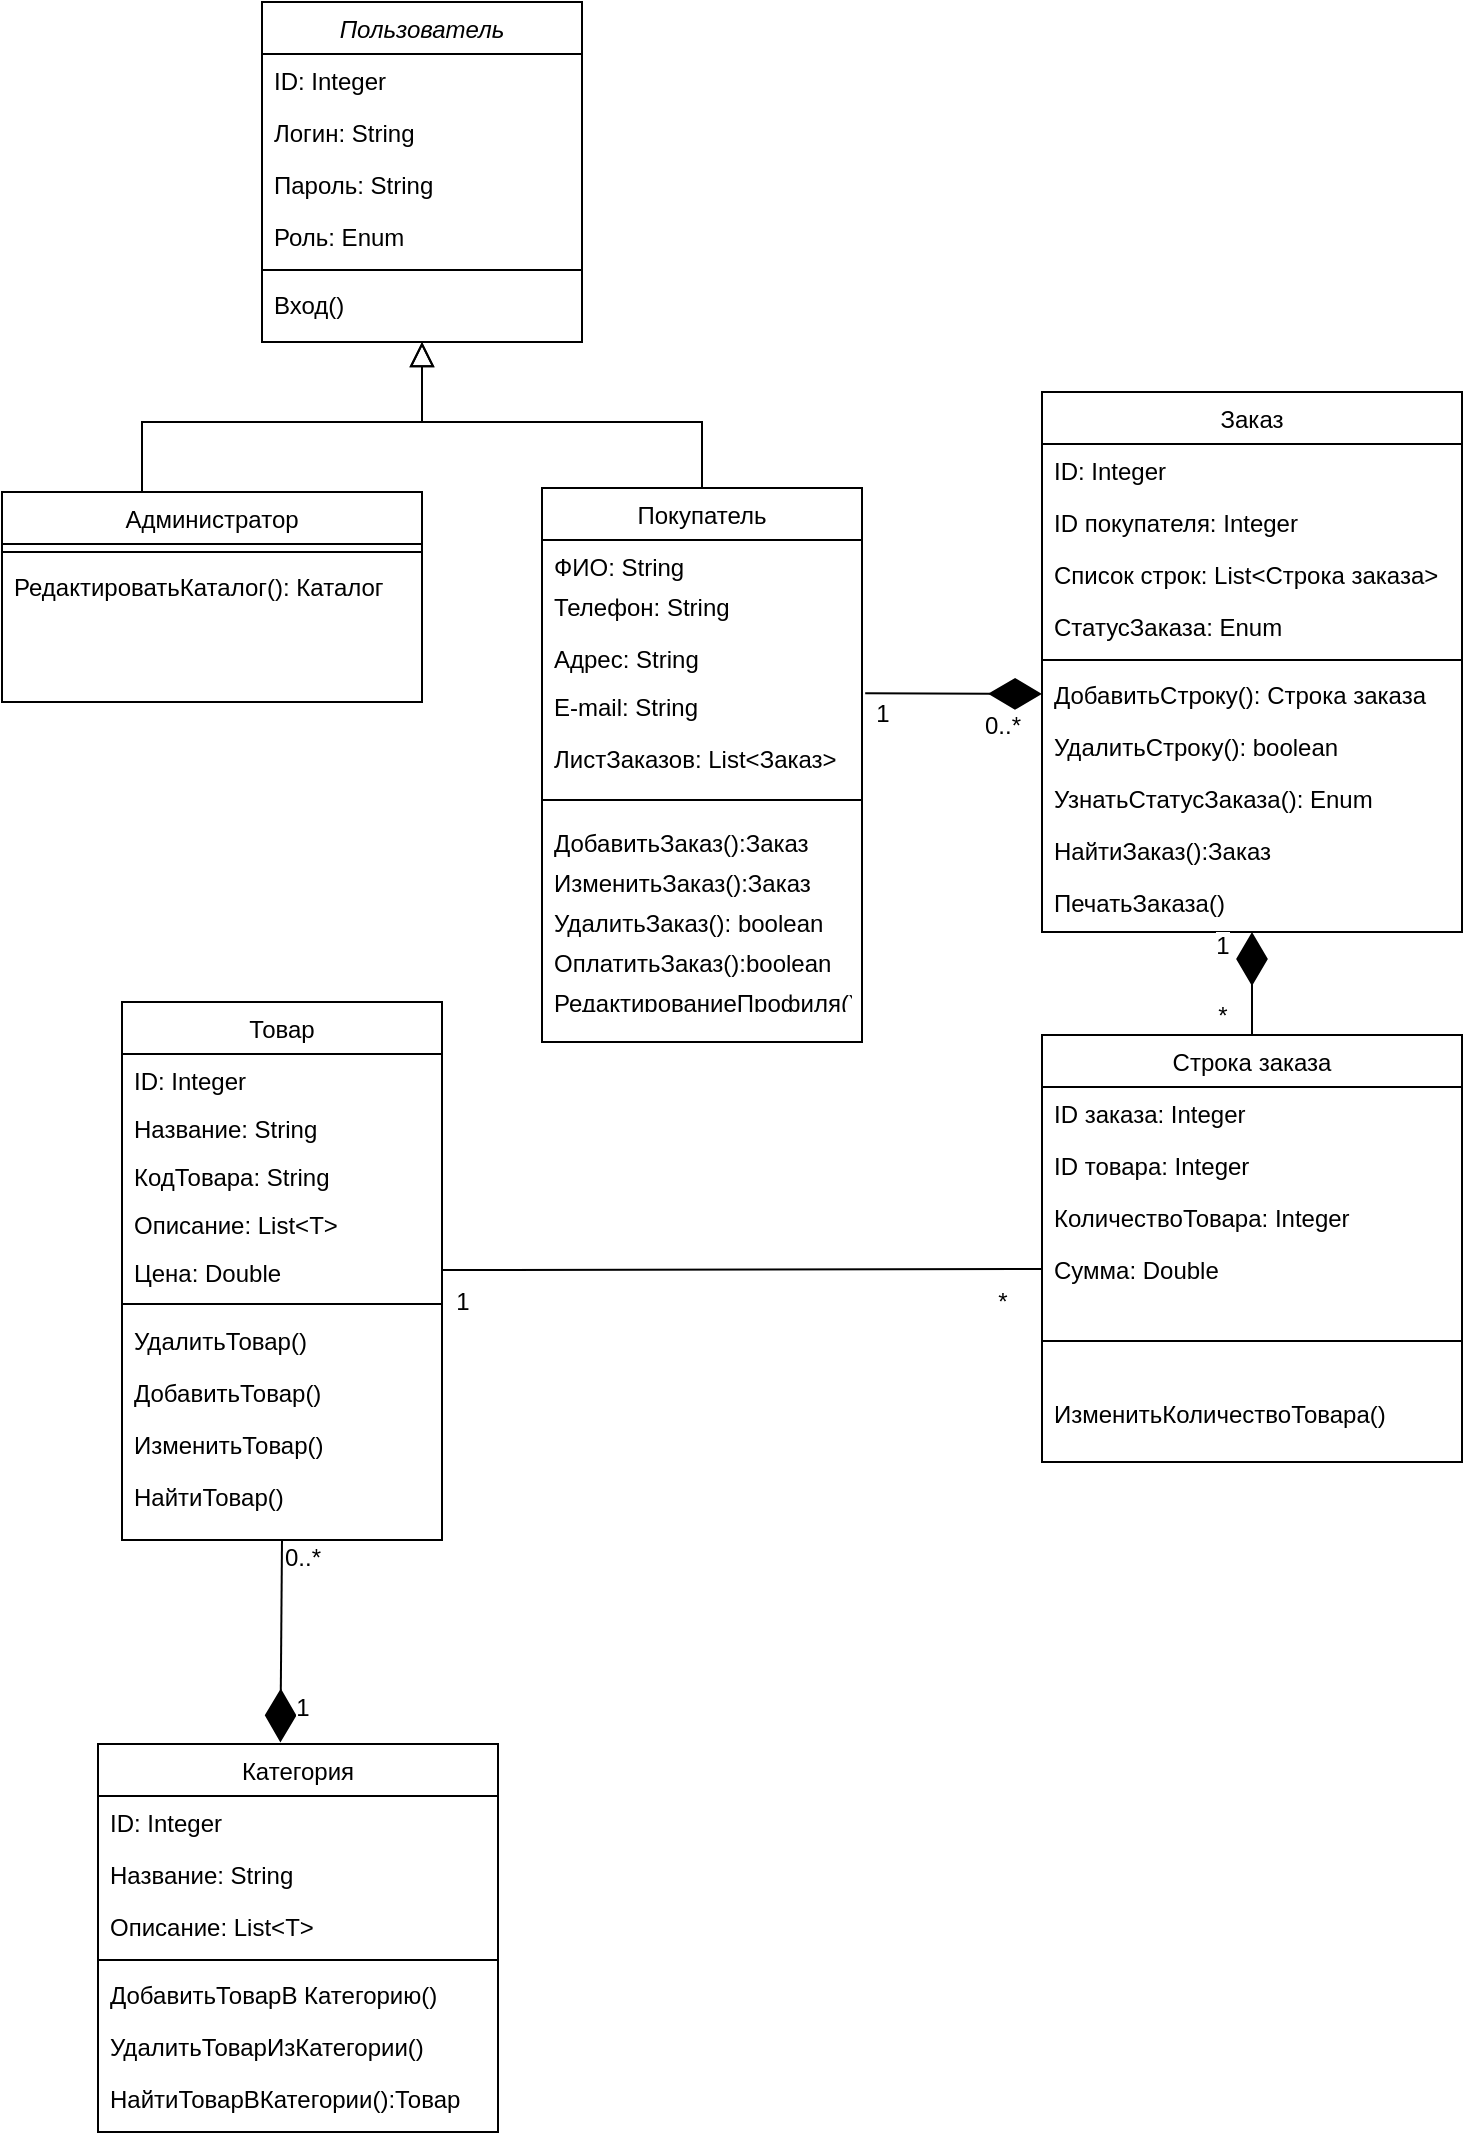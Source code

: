 <mxfile version="12.6.2" type="device"><diagram id="C5RBs43oDa-KdzZeNtuy" name="Page-1"><mxGraphModel dx="1497" dy="789" grid="1" gridSize="10" guides="1" tooltips="1" connect="1" arrows="1" fold="1" page="1" pageScale="1" pageWidth="827" pageHeight="1169" math="0" shadow="0"><root><mxCell id="WIyWlLk6GJQsqaUBKTNV-0"/><mxCell id="WIyWlLk6GJQsqaUBKTNV-1" parent="WIyWlLk6GJQsqaUBKTNV-0"/><mxCell id="zkfFHV4jXpPFQw0GAbJ--0" value="Пользователь" style="swimlane;fontStyle=2;align=center;verticalAlign=top;childLayout=stackLayout;horizontal=1;startSize=26;horizontalStack=0;resizeParent=1;resizeLast=0;collapsible=1;marginBottom=0;rounded=0;shadow=0;strokeWidth=1;" parent="WIyWlLk6GJQsqaUBKTNV-1" vertex="1"><mxGeometry x="170" y="40" width="160" height="170" as="geometry"><mxRectangle x="230" y="140" width="160" height="26" as="alternateBounds"/></mxGeometry></mxCell><mxCell id="zkfFHV4jXpPFQw0GAbJ--1" value="ID: Integer" style="text;align=left;verticalAlign=top;spacingLeft=4;spacingRight=4;overflow=hidden;rotatable=0;points=[[0,0.5],[1,0.5]];portConstraint=eastwest;" parent="zkfFHV4jXpPFQw0GAbJ--0" vertex="1"><mxGeometry y="26" width="160" height="26" as="geometry"/></mxCell><mxCell id="zkfFHV4jXpPFQw0GAbJ--2" value="Логин: String" style="text;align=left;verticalAlign=top;spacingLeft=4;spacingRight=4;overflow=hidden;rotatable=0;points=[[0,0.5],[1,0.5]];portConstraint=eastwest;rounded=0;shadow=0;html=0;" parent="zkfFHV4jXpPFQw0GAbJ--0" vertex="1"><mxGeometry y="52" width="160" height="26" as="geometry"/></mxCell><mxCell id="zkfFHV4jXpPFQw0GAbJ--3" value="Пароль: String" style="text;align=left;verticalAlign=top;spacingLeft=4;spacingRight=4;overflow=hidden;rotatable=0;points=[[0,0.5],[1,0.5]];portConstraint=eastwest;rounded=0;shadow=0;html=0;" parent="zkfFHV4jXpPFQw0GAbJ--0" vertex="1"><mxGeometry y="78" width="160" height="26" as="geometry"/></mxCell><mxCell id="cVCJRYill5yRcpqOzn-_-118" value="Роль: Enum" style="text;strokeColor=none;fillColor=none;align=left;verticalAlign=top;spacingLeft=4;spacingRight=4;overflow=hidden;rotatable=0;points=[[0,0.5],[1,0.5]];portConstraint=eastwest;" parent="zkfFHV4jXpPFQw0GAbJ--0" vertex="1"><mxGeometry y="104" width="160" height="26" as="geometry"/></mxCell><mxCell id="zkfFHV4jXpPFQw0GAbJ--4" value="" style="line;html=1;strokeWidth=1;align=left;verticalAlign=middle;spacingTop=-1;spacingLeft=3;spacingRight=3;rotatable=0;labelPosition=right;points=[];portConstraint=eastwest;" parent="zkfFHV4jXpPFQw0GAbJ--0" vertex="1"><mxGeometry y="130" width="160" height="8" as="geometry"/></mxCell><mxCell id="zkfFHV4jXpPFQw0GAbJ--5" value="Вход()" style="text;align=left;verticalAlign=top;spacingLeft=4;spacingRight=4;overflow=hidden;rotatable=0;points=[[0,0.5],[1,0.5]];portConstraint=eastwest;" parent="zkfFHV4jXpPFQw0GAbJ--0" vertex="1"><mxGeometry y="138" width="160" height="18" as="geometry"/></mxCell><mxCell id="zkfFHV4jXpPFQw0GAbJ--6" value="Покупатель" style="swimlane;fontStyle=0;align=center;verticalAlign=top;childLayout=stackLayout;horizontal=1;startSize=26;horizontalStack=0;resizeParent=1;resizeLast=0;collapsible=1;marginBottom=0;rounded=0;shadow=0;strokeWidth=1;" parent="WIyWlLk6GJQsqaUBKTNV-1" vertex="1"><mxGeometry x="310" y="283" width="160" height="277" as="geometry"><mxRectangle x="130" y="380" width="160" height="26" as="alternateBounds"/></mxGeometry></mxCell><mxCell id="cVCJRYill5yRcpqOzn-_-108" value="ФИО: String" style="text;strokeColor=none;fillColor=none;align=left;verticalAlign=top;spacingLeft=4;spacingRight=4;overflow=hidden;rotatable=0;points=[[0,0.5],[1,0.5]];portConstraint=eastwest;" parent="zkfFHV4jXpPFQw0GAbJ--6" vertex="1"><mxGeometry y="26" width="160" height="20" as="geometry"/></mxCell><mxCell id="cVCJRYill5yRcpqOzn-_-115" value="Телефон: String" style="text;strokeColor=none;fillColor=none;align=left;verticalAlign=top;spacingLeft=4;spacingRight=4;overflow=hidden;rotatable=0;points=[[0,0.5],[1,0.5]];portConstraint=eastwest;" parent="zkfFHV4jXpPFQw0GAbJ--6" vertex="1"><mxGeometry y="46" width="160" height="26" as="geometry"/></mxCell><mxCell id="cVCJRYill5yRcpqOzn-_-106" value="Адрес: String&#10;" style="text;strokeColor=none;fillColor=none;align=left;verticalAlign=top;spacingLeft=4;spacingRight=4;overflow=hidden;rotatable=0;points=[[0,0.5],[1,0.5]];portConstraint=eastwest;" parent="zkfFHV4jXpPFQw0GAbJ--6" vertex="1"><mxGeometry y="72" width="160" height="24" as="geometry"/></mxCell><mxCell id="cVCJRYill5yRcpqOzn-_-114" value="E-mail: String" style="text;strokeColor=none;fillColor=none;align=left;verticalAlign=top;spacingLeft=4;spacingRight=4;overflow=hidden;rotatable=0;points=[[0,0.5],[1,0.5]];portConstraint=eastwest;" parent="zkfFHV4jXpPFQw0GAbJ--6" vertex="1"><mxGeometry y="96" width="160" height="26" as="geometry"/></mxCell><mxCell id="cVCJRYill5yRcpqOzn-_-116" value="ЛистЗаказов: List&lt;Заказ&gt;" style="text;strokeColor=none;fillColor=none;align=left;verticalAlign=top;spacingLeft=4;spacingRight=4;overflow=hidden;rotatable=0;points=[[0,0.5],[1,0.5]];portConstraint=eastwest;" parent="zkfFHV4jXpPFQw0GAbJ--6" vertex="1"><mxGeometry y="122" width="160" height="26" as="geometry"/></mxCell><mxCell id="zkfFHV4jXpPFQw0GAbJ--9" value="" style="line;html=1;strokeWidth=1;align=left;verticalAlign=middle;spacingTop=-1;spacingLeft=3;spacingRight=3;rotatable=0;labelPosition=right;points=[];portConstraint=eastwest;" parent="zkfFHV4jXpPFQw0GAbJ--6" vertex="1"><mxGeometry y="148" width="160" height="16" as="geometry"/></mxCell><mxCell id="cVCJRYill5yRcpqOzn-_-98" value="ДобавитьЗаказ():Заказ" style="text;strokeColor=none;fillColor=none;align=left;verticalAlign=top;spacingLeft=4;spacingRight=4;overflow=hidden;rotatable=0;points=[[0,0.5],[1,0.5]];portConstraint=eastwest;" parent="zkfFHV4jXpPFQw0GAbJ--6" vertex="1"><mxGeometry y="164" width="160" height="20" as="geometry"/></mxCell><mxCell id="cVCJRYill5yRcpqOzn-_-102" value="ИзменитьЗаказ():Заказ" style="text;strokeColor=none;fillColor=none;align=left;verticalAlign=top;spacingLeft=4;spacingRight=4;overflow=hidden;rotatable=0;points=[[0,0.5],[1,0.5]];portConstraint=eastwest;" parent="zkfFHV4jXpPFQw0GAbJ--6" vertex="1"><mxGeometry y="184" width="160" height="20" as="geometry"/></mxCell><mxCell id="cVCJRYill5yRcpqOzn-_-101" value="УдалитьЗаказ(): boolean" style="text;strokeColor=none;fillColor=none;align=left;verticalAlign=top;spacingLeft=4;spacingRight=4;overflow=hidden;rotatable=0;points=[[0,0.5],[1,0.5]];portConstraint=eastwest;" parent="zkfFHV4jXpPFQw0GAbJ--6" vertex="1"><mxGeometry y="204" width="160" height="20" as="geometry"/></mxCell><mxCell id="cVCJRYill5yRcpqOzn-_-99" value="ОплатитьЗаказ():boolean" style="text;strokeColor=none;fillColor=none;align=left;verticalAlign=top;spacingLeft=4;spacingRight=4;overflow=hidden;rotatable=0;points=[[0,0.5],[1,0.5]];portConstraint=eastwest;" parent="zkfFHV4jXpPFQw0GAbJ--6" vertex="1"><mxGeometry y="224" width="160" height="20" as="geometry"/></mxCell><mxCell id="cVCJRYill5yRcpqOzn-_-104" value="РедактированиеПрофиля()" style="text;strokeColor=none;fillColor=none;align=left;verticalAlign=top;spacingLeft=4;spacingRight=4;overflow=hidden;rotatable=0;points=[[0,0.5],[1,0.5]];portConstraint=eastwest;" parent="zkfFHV4jXpPFQw0GAbJ--6" vertex="1"><mxGeometry y="244" width="160" height="14" as="geometry"/></mxCell><mxCell id="zkfFHV4jXpPFQw0GAbJ--12" value="" style="endArrow=block;endSize=10;endFill=0;shadow=0;strokeWidth=1;rounded=0;edgeStyle=elbowEdgeStyle;elbow=vertical;exitX=0.5;exitY=0;exitDx=0;exitDy=0;entryX=0.5;entryY=1;entryDx=0;entryDy=0;" parent="WIyWlLk6GJQsqaUBKTNV-1" source="zkfFHV4jXpPFQw0GAbJ--6" target="zkfFHV4jXpPFQw0GAbJ--0" edge="1"><mxGeometry width="160" relative="1" as="geometry"><mxPoint x="390" y="250" as="sourcePoint"/><mxPoint x="250" y="200" as="targetPoint"/><Array as="points"><mxPoint x="310" y="250"/></Array></mxGeometry></mxCell><mxCell id="zkfFHV4jXpPFQw0GAbJ--13" value="Администратор" style="swimlane;fontStyle=0;align=center;verticalAlign=top;childLayout=stackLayout;horizontal=1;startSize=26;horizontalStack=0;resizeParent=1;resizeLast=0;collapsible=1;marginBottom=0;rounded=0;shadow=0;strokeWidth=1;" parent="WIyWlLk6GJQsqaUBKTNV-1" vertex="1"><mxGeometry x="40" y="285" width="210" height="105" as="geometry"><mxRectangle x="340" y="380" width="170" height="26" as="alternateBounds"/></mxGeometry></mxCell><mxCell id="zkfFHV4jXpPFQw0GAbJ--15" value="" style="line;html=1;strokeWidth=1;align=left;verticalAlign=middle;spacingTop=-1;spacingLeft=3;spacingRight=3;rotatable=0;labelPosition=right;points=[];portConstraint=eastwest;" parent="zkfFHV4jXpPFQw0GAbJ--13" vertex="1"><mxGeometry y="26" width="210" height="8" as="geometry"/></mxCell><mxCell id="cVCJRYill5yRcpqOzn-_-119" value="РедактироватьКаталог(): Каталог" style="text;strokeColor=none;fillColor=none;align=left;verticalAlign=top;spacingLeft=4;spacingRight=4;overflow=hidden;rotatable=0;points=[[0,0.5],[1,0.5]];portConstraint=eastwest;" parent="zkfFHV4jXpPFQw0GAbJ--13" vertex="1"><mxGeometry y="34" width="210" height="26" as="geometry"/></mxCell><mxCell id="zkfFHV4jXpPFQw0GAbJ--16" value="" style="endArrow=block;endSize=10;endFill=0;shadow=0;strokeWidth=1;rounded=0;edgeStyle=elbowEdgeStyle;elbow=vertical;" parent="WIyWlLk6GJQsqaUBKTNV-1" source="zkfFHV4jXpPFQw0GAbJ--13" target="zkfFHV4jXpPFQw0GAbJ--0" edge="1"><mxGeometry width="160" relative="1" as="geometry"><mxPoint x="100" y="403" as="sourcePoint"/><mxPoint x="200" y="301" as="targetPoint"/><Array as="points"><mxPoint x="110" y="250"/><mxPoint x="110" y="240"/><mxPoint x="160" y="240"/><mxPoint x="250" y="220"/></Array></mxGeometry></mxCell><mxCell id="ISPumWvH7T-7CoYbqf3B-3" value="Строка заказа" style="swimlane;fontStyle=0;align=center;verticalAlign=top;childLayout=stackLayout;horizontal=1;startSize=26;horizontalStack=0;resizeParent=1;resizeLast=0;collapsible=1;marginBottom=0;rounded=0;shadow=0;strokeWidth=1;" parent="WIyWlLk6GJQsqaUBKTNV-1" vertex="1"><mxGeometry x="560" y="556.5" width="210" height="213.5" as="geometry"><mxRectangle x="340" y="380" width="170" height="26" as="alternateBounds"/></mxGeometry></mxCell><mxCell id="ISPumWvH7T-7CoYbqf3B-4" value="ID заказа: Integer" style="text;align=left;verticalAlign=top;spacingLeft=4;spacingRight=4;overflow=hidden;rotatable=0;points=[[0,0.5],[1,0.5]];portConstraint=eastwest;" parent="ISPumWvH7T-7CoYbqf3B-3" vertex="1"><mxGeometry y="26" width="210" height="26" as="geometry"/></mxCell><mxCell id="cVCJRYill5yRcpqOzn-_-50" value="ID товара: Integer" style="text;align=left;verticalAlign=top;spacingLeft=4;spacingRight=4;overflow=hidden;rotatable=0;points=[[0,0.5],[1,0.5]];portConstraint=eastwest;" parent="ISPumWvH7T-7CoYbqf3B-3" vertex="1"><mxGeometry y="52" width="210" height="26" as="geometry"/></mxCell><mxCell id="cVCJRYill5yRcpqOzn-_-49" value="КоличествоТовара: Integer" style="text;align=left;verticalAlign=top;spacingLeft=4;spacingRight=4;overflow=hidden;rotatable=0;points=[[0,0.5],[1,0.5]];portConstraint=eastwest;" parent="ISPumWvH7T-7CoYbqf3B-3" vertex="1"><mxGeometry y="78" width="210" height="26" as="geometry"/></mxCell><mxCell id="cVCJRYill5yRcpqOzn-_-51" value="Сумма: Double" style="text;align=left;verticalAlign=top;spacingLeft=4;spacingRight=4;overflow=hidden;rotatable=0;points=[[0,0.5],[1,0.5]];portConstraint=eastwest;" parent="ISPumWvH7T-7CoYbqf3B-3" vertex="1"><mxGeometry y="104" width="210" height="26" as="geometry"/></mxCell><mxCell id="ISPumWvH7T-7CoYbqf3B-5" value="" style="line;html=1;strokeWidth=1;align=left;verticalAlign=middle;spacingTop=-1;spacingLeft=3;spacingRight=3;rotatable=0;labelPosition=right;points=[];portConstraint=eastwest;" parent="ISPumWvH7T-7CoYbqf3B-3" vertex="1"><mxGeometry y="130" width="210" height="46" as="geometry"/></mxCell><mxCell id="cVCJRYill5yRcpqOzn-_-60" value="ИзменитьКоличествоТовара()" style="text;align=left;verticalAlign=top;spacingLeft=4;spacingRight=4;overflow=hidden;rotatable=0;points=[[0,0.5],[1,0.5]];portConstraint=eastwest;" parent="ISPumWvH7T-7CoYbqf3B-3" vertex="1"><mxGeometry y="176" width="210" height="26" as="geometry"/></mxCell><mxCell id="cVCJRYill5yRcpqOzn-_-12" value="Заказ" style="swimlane;fontStyle=0;align=center;verticalAlign=top;childLayout=stackLayout;horizontal=1;startSize=26;horizontalStack=0;resizeParent=1;resizeLast=0;collapsible=1;marginBottom=0;rounded=0;shadow=0;strokeWidth=1;" parent="WIyWlLk6GJQsqaUBKTNV-1" vertex="1"><mxGeometry x="560" y="235" width="210" height="270" as="geometry"><mxRectangle x="340" y="380" width="170" height="26" as="alternateBounds"/></mxGeometry></mxCell><mxCell id="cVCJRYill5yRcpqOzn-_-13" value="ID: Integer&#10;" style="text;align=left;verticalAlign=top;spacingLeft=4;spacingRight=4;overflow=hidden;rotatable=0;points=[[0,0.5],[1,0.5]];portConstraint=eastwest;" parent="cVCJRYill5yRcpqOzn-_-12" vertex="1"><mxGeometry y="26" width="210" height="26" as="geometry"/></mxCell><mxCell id="cVCJRYill5yRcpqOzn-_-47" value="ID покупателя: Integer&#10;" style="text;align=left;verticalAlign=top;spacingLeft=4;spacingRight=4;overflow=hidden;rotatable=0;points=[[0,0.5],[1,0.5]];portConstraint=eastwest;" parent="cVCJRYill5yRcpqOzn-_-12" vertex="1"><mxGeometry y="52" width="210" height="26" as="geometry"/></mxCell><mxCell id="cVCJRYill5yRcpqOzn-_-48" value="Список строк: List&lt;Строка заказа&gt;" style="text;align=left;verticalAlign=top;spacingLeft=4;spacingRight=4;overflow=hidden;rotatable=0;points=[[0,0.5],[1,0.5]];portConstraint=eastwest;" parent="cVCJRYill5yRcpqOzn-_-12" vertex="1"><mxGeometry y="78" width="210" height="26" as="geometry"/></mxCell><mxCell id="cVCJRYill5yRcpqOzn-_-53" value="СтатусЗаказа: Enum" style="text;align=left;verticalAlign=top;spacingLeft=4;spacingRight=4;overflow=hidden;rotatable=0;points=[[0,0.5],[1,0.5]];portConstraint=eastwest;" parent="cVCJRYill5yRcpqOzn-_-12" vertex="1"><mxGeometry y="104" width="210" height="26" as="geometry"/></mxCell><mxCell id="cVCJRYill5yRcpqOzn-_-14" value="" style="line;html=1;strokeWidth=1;align=left;verticalAlign=middle;spacingTop=-1;spacingLeft=3;spacingRight=3;rotatable=0;labelPosition=right;points=[];portConstraint=eastwest;" parent="cVCJRYill5yRcpqOzn-_-12" vertex="1"><mxGeometry y="130" width="210" height="8" as="geometry"/></mxCell><mxCell id="cVCJRYill5yRcpqOzn-_-45" value="ДобавитьСтроку(): Строка заказа" style="text;align=left;verticalAlign=top;spacingLeft=4;spacingRight=4;overflow=hidden;rotatable=0;points=[[0,0.5],[1,0.5]];portConstraint=eastwest;" parent="cVCJRYill5yRcpqOzn-_-12" vertex="1"><mxGeometry y="138" width="210" height="26" as="geometry"/></mxCell><mxCell id="cVCJRYill5yRcpqOzn-_-46" value="УдалитьСтроку(): boolean" style="text;align=left;verticalAlign=top;spacingLeft=4;spacingRight=4;overflow=hidden;rotatable=0;points=[[0,0.5],[1,0.5]];portConstraint=eastwest;" parent="cVCJRYill5yRcpqOzn-_-12" vertex="1"><mxGeometry y="164" width="210" height="26" as="geometry"/></mxCell><mxCell id="cVCJRYill5yRcpqOzn-_-54" value="УзнатьСтатусЗаказа(): Enum" style="text;align=left;verticalAlign=top;spacingLeft=4;spacingRight=4;overflow=hidden;rotatable=0;points=[[0,0.5],[1,0.5]];portConstraint=eastwest;" parent="cVCJRYill5yRcpqOzn-_-12" vertex="1"><mxGeometry y="190" width="210" height="26" as="geometry"/></mxCell><mxCell id="cVCJRYill5yRcpqOzn-_-52" value="НайтиЗаказ():Заказ" style="text;align=left;verticalAlign=top;spacingLeft=4;spacingRight=4;overflow=hidden;rotatable=0;points=[[0,0.5],[1,0.5]];portConstraint=eastwest;" parent="cVCJRYill5yRcpqOzn-_-12" vertex="1"><mxGeometry y="216" width="210" height="26" as="geometry"/></mxCell><mxCell id="cVCJRYill5yRcpqOzn-_-55" value="ПечатьЗаказа()" style="text;align=left;verticalAlign=top;spacingLeft=4;spacingRight=4;overflow=hidden;rotatable=0;points=[[0,0.5],[1,0.5]];portConstraint=eastwest;" parent="cVCJRYill5yRcpqOzn-_-12" vertex="1"><mxGeometry y="242" width="210" height="26" as="geometry"/></mxCell><mxCell id="cVCJRYill5yRcpqOzn-_-16" value="Товар" style="swimlane;fontStyle=0;align=center;verticalAlign=top;childLayout=stackLayout;horizontal=1;startSize=26;horizontalStack=0;resizeParent=1;resizeLast=0;collapsible=1;marginBottom=0;rounded=0;shadow=0;strokeWidth=1;" parent="WIyWlLk6GJQsqaUBKTNV-1" vertex="1"><mxGeometry x="100" y="540" width="160" height="269" as="geometry"><mxRectangle x="340" y="380" width="170" height="26" as="alternateBounds"/></mxGeometry></mxCell><mxCell id="cVCJRYill5yRcpqOzn-_-17" value="ID: Integer" style="text;align=left;verticalAlign=top;spacingLeft=4;spacingRight=4;overflow=hidden;rotatable=0;points=[[0,0.5],[1,0.5]];portConstraint=eastwest;" parent="cVCJRYill5yRcpqOzn-_-16" vertex="1"><mxGeometry y="26" width="160" height="24" as="geometry"/></mxCell><mxCell id="cVCJRYill5yRcpqOzn-_-57" value="Название: String" style="text;align=left;verticalAlign=top;spacingLeft=4;spacingRight=4;overflow=hidden;rotatable=0;points=[[0,0.5],[1,0.5]];portConstraint=eastwest;" parent="cVCJRYill5yRcpqOzn-_-16" vertex="1"><mxGeometry y="50" width="160" height="24" as="geometry"/></mxCell><mxCell id="cVCJRYill5yRcpqOzn-_-58" value="КодТовара: String" style="text;align=left;verticalAlign=top;spacingLeft=4;spacingRight=4;overflow=hidden;rotatable=0;points=[[0,0.5],[1,0.5]];portConstraint=eastwest;" parent="cVCJRYill5yRcpqOzn-_-16" vertex="1"><mxGeometry y="74" width="160" height="24" as="geometry"/></mxCell><mxCell id="cVCJRYill5yRcpqOzn-_-59" value="Описание: List&lt;Т&gt;" style="text;align=left;verticalAlign=top;spacingLeft=4;spacingRight=4;overflow=hidden;rotatable=0;points=[[0,0.5],[1,0.5]];portConstraint=eastwest;" parent="cVCJRYill5yRcpqOzn-_-16" vertex="1"><mxGeometry y="98" width="160" height="24" as="geometry"/></mxCell><mxCell id="cVCJRYill5yRcpqOzn-_-61" value="Цена: Double" style="text;align=left;verticalAlign=top;spacingLeft=4;spacingRight=4;overflow=hidden;rotatable=0;points=[[0,0.5],[1,0.5]];portConstraint=eastwest;" parent="cVCJRYill5yRcpqOzn-_-16" vertex="1"><mxGeometry y="122" width="160" height="24" as="geometry"/></mxCell><mxCell id="cVCJRYill5yRcpqOzn-_-18" value="" style="line;html=1;strokeWidth=1;align=left;verticalAlign=middle;spacingTop=-1;spacingLeft=3;spacingRight=3;rotatable=0;labelPosition=right;points=[];portConstraint=eastwest;" parent="cVCJRYill5yRcpqOzn-_-16" vertex="1"><mxGeometry y="146" width="160" height="10" as="geometry"/></mxCell><mxCell id="cVCJRYill5yRcpqOzn-_-62" value="УдалитьТовар()" style="text;align=left;verticalAlign=top;spacingLeft=4;spacingRight=4;overflow=hidden;rotatable=0;points=[[0,0.5],[1,0.5]];portConstraint=eastwest;" parent="cVCJRYill5yRcpqOzn-_-16" vertex="1"><mxGeometry y="156" width="160" height="26" as="geometry"/></mxCell><mxCell id="cVCJRYill5yRcpqOzn-_-112" value="ДобавитьТовар()" style="text;strokeColor=none;fillColor=none;align=left;verticalAlign=top;spacingLeft=4;spacingRight=4;overflow=hidden;rotatable=0;points=[[0,0.5],[1,0.5]];portConstraint=eastwest;" parent="cVCJRYill5yRcpqOzn-_-16" vertex="1"><mxGeometry y="182" width="160" height="26" as="geometry"/></mxCell><mxCell id="cVCJRYill5yRcpqOzn-_-63" value="ИзменитьТовар()" style="text;align=left;verticalAlign=top;spacingLeft=4;spacingRight=4;overflow=hidden;rotatable=0;points=[[0,0.5],[1,0.5]];portConstraint=eastwest;" parent="cVCJRYill5yRcpqOzn-_-16" vertex="1"><mxGeometry y="208" width="160" height="26" as="geometry"/></mxCell><mxCell id="cVCJRYill5yRcpqOzn-_-65" value="НайтиТовар()" style="text;align=left;verticalAlign=top;spacingLeft=4;spacingRight=4;overflow=hidden;rotatable=0;points=[[0,0.5],[1,0.5]];portConstraint=eastwest;" parent="cVCJRYill5yRcpqOzn-_-16" vertex="1"><mxGeometry y="234" width="160" height="26" as="geometry"/></mxCell><mxCell id="cVCJRYill5yRcpqOzn-_-21" value="" style="endArrow=none;html=1;exitX=1;exitY=0.5;exitDx=0;exitDy=0;entryX=0;entryY=0.5;entryDx=0;entryDy=0;" parent="WIyWlLk6GJQsqaUBKTNV-1" source="cVCJRYill5yRcpqOzn-_-61" target="cVCJRYill5yRcpqOzn-_-51" edge="1"><mxGeometry width="50" height="50" relative="1" as="geometry"><mxPoint x="470" y="720" as="sourcePoint"/><mxPoint x="554" y="715" as="targetPoint"/></mxGeometry></mxCell><mxCell id="cVCJRYill5yRcpqOzn-_-37" value="1" style="text;html=1;align=center;verticalAlign=middle;resizable=0;points=[];labelBackgroundColor=#ffffff;" parent="cVCJRYill5yRcpqOzn-_-21" vertex="1" connectable="0"><mxGeometry x="-0.486" relative="1" as="geometry"><mxPoint x="-67" y="16.13" as="offset"/></mxGeometry></mxCell><mxCell id="cVCJRYill5yRcpqOzn-_-38" value="*" style="text;html=1;align=center;verticalAlign=middle;resizable=0;points=[];labelBackgroundColor=#ffffff;" parent="cVCJRYill5yRcpqOzn-_-21" vertex="1" connectable="0"><mxGeometry x="0.614" y="-1" relative="1" as="geometry"><mxPoint x="38" y="15.4" as="offset"/></mxGeometry></mxCell><mxCell id="cVCJRYill5yRcpqOzn-_-22" value="" style="endArrow=diamondThin;endFill=1;endSize=24;html=1;exitX=0.5;exitY=0;exitDx=0;exitDy=0;entryX=0.5;entryY=1;entryDx=0;entryDy=0;" parent="WIyWlLk6GJQsqaUBKTNV-1" source="ISPumWvH7T-7CoYbqf3B-3" target="cVCJRYill5yRcpqOzn-_-12" edge="1"><mxGeometry width="160" relative="1" as="geometry"><mxPoint x="40" y="729" as="sourcePoint"/><mxPoint x="678" y="460" as="targetPoint"/><Array as="points"/></mxGeometry></mxCell><mxCell id="cVCJRYill5yRcpqOzn-_-34" value="1" style="text;html=1;align=center;verticalAlign=middle;resizable=0;points=[];labelBackgroundColor=#ffffff;" parent="cVCJRYill5yRcpqOzn-_-22" vertex="1" connectable="0"><mxGeometry x="0.77" y="2" relative="1" as="geometry"><mxPoint x="-13" y="1" as="offset"/></mxGeometry></mxCell><mxCell id="cVCJRYill5yRcpqOzn-_-35" value="*" style="text;html=1;align=center;verticalAlign=middle;resizable=0;points=[];labelBackgroundColor=#ffffff;" parent="cVCJRYill5yRcpqOzn-_-22" vertex="1" connectable="0"><mxGeometry x="0.584" y="-2" relative="1" as="geometry"><mxPoint x="-17.0" y="31.5" as="offset"/></mxGeometry></mxCell><mxCell id="cVCJRYill5yRcpqOzn-_-23" value="Категория" style="swimlane;fontStyle=0;align=center;verticalAlign=top;childLayout=stackLayout;horizontal=1;startSize=26;horizontalStack=0;resizeParent=1;resizeLast=0;collapsible=1;marginBottom=0;rounded=0;shadow=0;strokeWidth=1;" parent="WIyWlLk6GJQsqaUBKTNV-1" vertex="1"><mxGeometry x="88" y="911" width="200" height="194" as="geometry"><mxRectangle x="340" y="380" width="170" height="26" as="alternateBounds"/></mxGeometry></mxCell><mxCell id="cVCJRYill5yRcpqOzn-_-24" value="ID: Integer" style="text;align=left;verticalAlign=top;spacingLeft=4;spacingRight=4;overflow=hidden;rotatable=0;points=[[0,0.5],[1,0.5]];portConstraint=eastwest;" parent="cVCJRYill5yRcpqOzn-_-23" vertex="1"><mxGeometry y="26" width="200" height="26" as="geometry"/></mxCell><mxCell id="cVCJRYill5yRcpqOzn-_-68" value="Название: String" style="text;align=left;verticalAlign=top;spacingLeft=4;spacingRight=4;overflow=hidden;rotatable=0;points=[[0,0.5],[1,0.5]];portConstraint=eastwest;" parent="cVCJRYill5yRcpqOzn-_-23" vertex="1"><mxGeometry y="52" width="200" height="26" as="geometry"/></mxCell><mxCell id="cVCJRYill5yRcpqOzn-_-69" value="Описание: List&lt;T&gt;" style="text;align=left;verticalAlign=top;spacingLeft=4;spacingRight=4;overflow=hidden;rotatable=0;points=[[0,0.5],[1,0.5]];portConstraint=eastwest;" parent="cVCJRYill5yRcpqOzn-_-23" vertex="1"><mxGeometry y="78" width="200" height="26" as="geometry"/></mxCell><mxCell id="cVCJRYill5yRcpqOzn-_-25" value="" style="line;html=1;strokeWidth=1;align=left;verticalAlign=middle;spacingTop=-1;spacingLeft=3;spacingRight=3;rotatable=0;labelPosition=right;points=[];portConstraint=eastwest;" parent="cVCJRYill5yRcpqOzn-_-23" vertex="1"><mxGeometry y="104" width="200" height="8" as="geometry"/></mxCell><mxCell id="cVCJRYill5yRcpqOzn-_-83" value="ДобавитьТоварВ Категорию()&#10;&#10;&#10;" style="text;align=left;verticalAlign=top;spacingLeft=4;spacingRight=4;overflow=hidden;rotatable=0;points=[[0,0.5],[1,0.5]];portConstraint=eastwest;" parent="cVCJRYill5yRcpqOzn-_-23" vertex="1"><mxGeometry y="112" width="200" height="26" as="geometry"/></mxCell><mxCell id="cVCJRYill5yRcpqOzn-_-71" value="УдалитьТоварИзКатегории()" style="text;align=left;verticalAlign=top;spacingLeft=4;spacingRight=4;overflow=hidden;rotatable=0;points=[[0,0.5],[1,0.5]];portConstraint=eastwest;" parent="cVCJRYill5yRcpqOzn-_-23" vertex="1"><mxGeometry y="138" width="200" height="26" as="geometry"/></mxCell><mxCell id="cVCJRYill5yRcpqOzn-_-73" value="НайтиТоварВКатегории():Товар" style="text;align=left;verticalAlign=top;spacingLeft=4;spacingRight=4;overflow=hidden;rotatable=0;points=[[0,0.5],[1,0.5]];portConstraint=eastwest;" parent="cVCJRYill5yRcpqOzn-_-23" vertex="1"><mxGeometry y="164" width="200" height="26" as="geometry"/></mxCell><mxCell id="cVCJRYill5yRcpqOzn-_-30" value="" style="endArrow=diamondThin;endFill=1;endSize=24;html=1;exitX=0.5;exitY=1;exitDx=0;exitDy=0;entryX=0.456;entryY=-0.004;entryDx=0;entryDy=0;entryPerimeter=0;" parent="WIyWlLk6GJQsqaUBKTNV-1" source="cVCJRYill5yRcpqOzn-_-16" target="cVCJRYill5yRcpqOzn-_-23" edge="1"><mxGeometry width="160" relative="1" as="geometry"><mxPoint x="400" y="860" as="sourcePoint"/><mxPoint x="387" y="915" as="targetPoint"/></mxGeometry></mxCell><mxCell id="cVCJRYill5yRcpqOzn-_-39" value="1" style="text;html=1;align=center;verticalAlign=middle;resizable=0;points=[];labelBackgroundColor=#ffffff;" parent="cVCJRYill5yRcpqOzn-_-30" vertex="1" connectable="0"><mxGeometry x="0.824" y="1" relative="1" as="geometry"><mxPoint x="9" y="-9" as="offset"/></mxGeometry></mxCell><mxCell id="cVCJRYill5yRcpqOzn-_-40" value="0..*" style="text;html=1;align=center;verticalAlign=middle;resizable=0;points=[];labelBackgroundColor=#ffffff;" parent="cVCJRYill5yRcpqOzn-_-30" vertex="1" connectable="0"><mxGeometry x="-0.854" relative="1" as="geometry"><mxPoint x="10" y="1" as="offset"/></mxGeometry></mxCell><mxCell id="cVCJRYill5yRcpqOzn-_-41" value="" style="endArrow=diamondThin;endFill=1;endSize=24;html=1;entryX=0;entryY=0.5;entryDx=0;entryDy=0;exitX=1.01;exitY=0.254;exitDx=0;exitDy=0;exitPerimeter=0;" parent="WIyWlLk6GJQsqaUBKTNV-1" source="cVCJRYill5yRcpqOzn-_-114" target="cVCJRYill5yRcpqOzn-_-45" edge="1"><mxGeometry width="160" relative="1" as="geometry"><mxPoint x="470" y="309" as="sourcePoint"/><mxPoint x="560" y="330" as="targetPoint"/></mxGeometry></mxCell><mxCell id="cVCJRYill5yRcpqOzn-_-42" value="0..*" style="text;html=1;align=center;verticalAlign=middle;resizable=0;points=[];labelBackgroundColor=#ffffff;" parent="cVCJRYill5yRcpqOzn-_-41" vertex="1" connectable="0"><mxGeometry x="0.671" relative="1" as="geometry"><mxPoint x="-5.44" y="16" as="offset"/></mxGeometry></mxCell><mxCell id="cVCJRYill5yRcpqOzn-_-43" value="1" style="text;html=1;align=center;verticalAlign=middle;resizable=0;points=[];labelBackgroundColor=#ffffff;" parent="cVCJRYill5yRcpqOzn-_-41" vertex="1" connectable="0"><mxGeometry x="-0.571" y="-2" relative="1" as="geometry"><mxPoint x="-10.44" y="7.98" as="offset"/></mxGeometry></mxCell></root></mxGraphModel></diagram></mxfile>